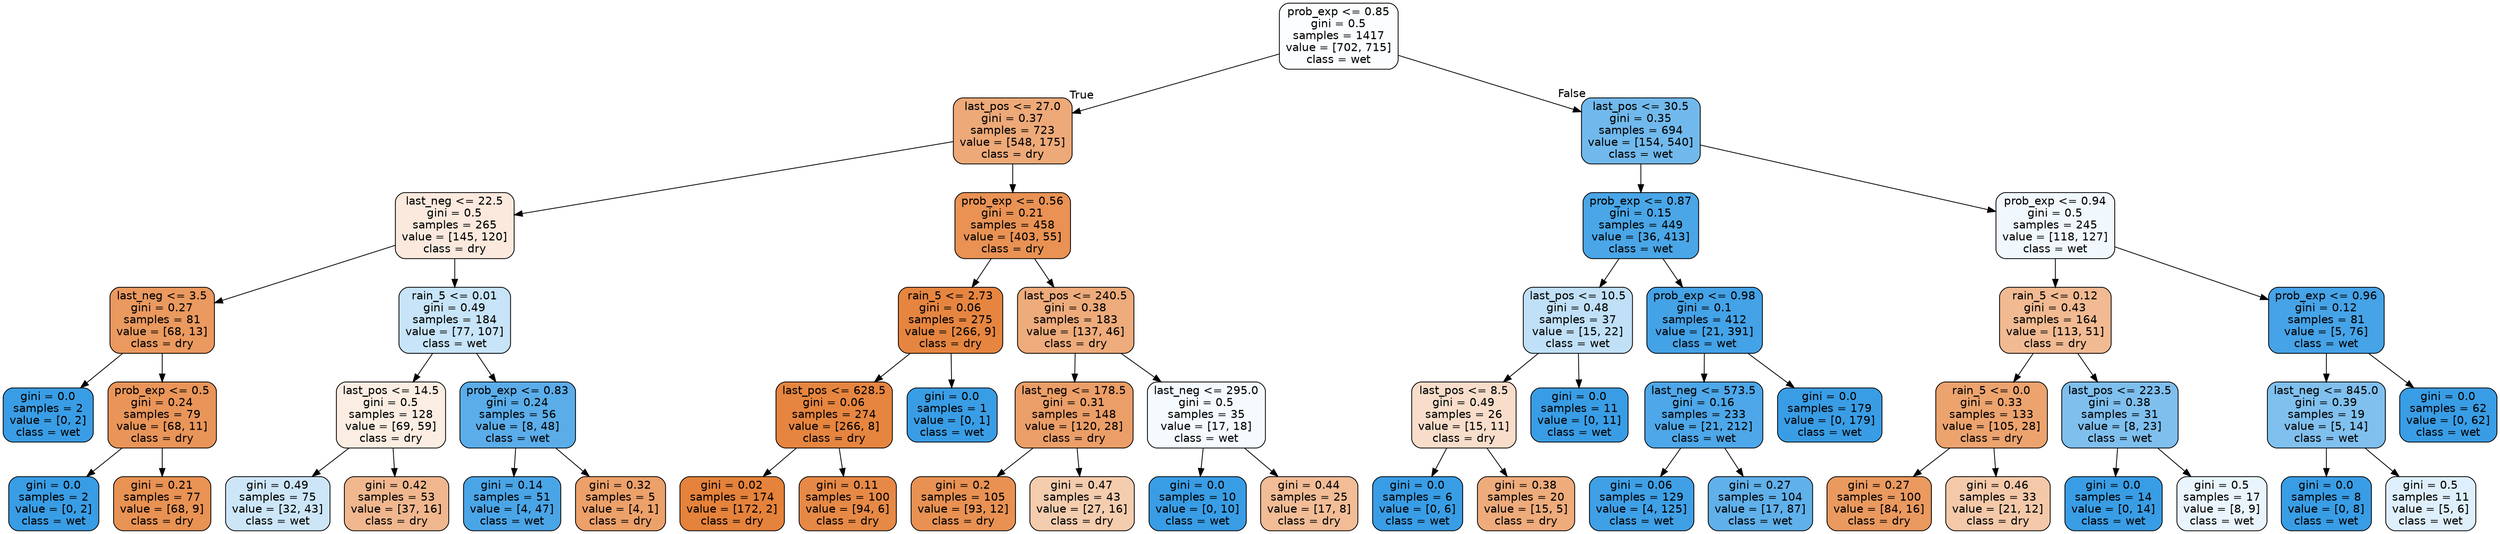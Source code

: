 digraph Tree {
node [shape=box, style="filled, rounded", color="black", fontname=helvetica] ;
edge [fontname=helvetica] ;
0 [label="prob_exp <= 0.85\ngini = 0.5\nsamples = 1417\nvalue = [702, 715]\nclass = wet", fillcolor="#fbfdff"] ;
1 [label="last_pos <= 27.0\ngini = 0.37\nsamples = 723\nvalue = [548, 175]\nclass = dry", fillcolor="#eda978"] ;
0 -> 1 [labeldistance=2.5, labelangle=45, headlabel="True"] ;
2 [label="last_neg <= 22.5\ngini = 0.5\nsamples = 265\nvalue = [145, 120]\nclass = dry", fillcolor="#fbe9dd"] ;
1 -> 2 ;
3 [label="last_neg <= 3.5\ngini = 0.27\nsamples = 81\nvalue = [68, 13]\nclass = dry", fillcolor="#ea995f"] ;
2 -> 3 ;
4 [label="gini = 0.0\nsamples = 2\nvalue = [0, 2]\nclass = wet", fillcolor="#399de5"] ;
3 -> 4 ;
5 [label="prob_exp <= 0.5\ngini = 0.24\nsamples = 79\nvalue = [68, 11]\nclass = dry", fillcolor="#e99559"] ;
3 -> 5 ;
6 [label="gini = 0.0\nsamples = 2\nvalue = [0, 2]\nclass = wet", fillcolor="#399de5"] ;
5 -> 6 ;
7 [label="gini = 0.21\nsamples = 77\nvalue = [68, 9]\nclass = dry", fillcolor="#e89253"] ;
5 -> 7 ;
8 [label="rain_5 <= 0.01\ngini = 0.49\nsamples = 184\nvalue = [77, 107]\nclass = wet", fillcolor="#c7e4f8"] ;
2 -> 8 ;
9 [label="last_pos <= 14.5\ngini = 0.5\nsamples = 128\nvalue = [69, 59]\nclass = dry", fillcolor="#fbede2"] ;
8 -> 9 ;
10 [label="gini = 0.49\nsamples = 75\nvalue = [32, 43]\nclass = wet", fillcolor="#cce6f8"] ;
9 -> 10 ;
11 [label="gini = 0.42\nsamples = 53\nvalue = [37, 16]\nclass = dry", fillcolor="#f0b78f"] ;
9 -> 11 ;
12 [label="prob_exp <= 0.83\ngini = 0.24\nsamples = 56\nvalue = [8, 48]\nclass = wet", fillcolor="#5aade9"] ;
8 -> 12 ;
13 [label="gini = 0.14\nsamples = 51\nvalue = [4, 47]\nclass = wet", fillcolor="#4aa5e7"] ;
12 -> 13 ;
14 [label="gini = 0.32\nsamples = 5\nvalue = [4, 1]\nclass = dry", fillcolor="#eca06a"] ;
12 -> 14 ;
15 [label="prob_exp <= 0.56\ngini = 0.21\nsamples = 458\nvalue = [403, 55]\nclass = dry", fillcolor="#e99254"] ;
1 -> 15 ;
16 [label="rain_5 <= 2.73\ngini = 0.06\nsamples = 275\nvalue = [266, 9]\nclass = dry", fillcolor="#e68540"] ;
15 -> 16 ;
17 [label="last_pos <= 628.5\ngini = 0.06\nsamples = 274\nvalue = [266, 8]\nclass = dry", fillcolor="#e6853f"] ;
16 -> 17 ;
18 [label="gini = 0.02\nsamples = 174\nvalue = [172, 2]\nclass = dry", fillcolor="#e5823b"] ;
17 -> 18 ;
19 [label="gini = 0.11\nsamples = 100\nvalue = [94, 6]\nclass = dry", fillcolor="#e78946"] ;
17 -> 19 ;
20 [label="gini = 0.0\nsamples = 1\nvalue = [0, 1]\nclass = wet", fillcolor="#399de5"] ;
16 -> 20 ;
21 [label="last_pos <= 240.5\ngini = 0.38\nsamples = 183\nvalue = [137, 46]\nclass = dry", fillcolor="#eeab7b"] ;
15 -> 21 ;
22 [label="last_neg <= 178.5\ngini = 0.31\nsamples = 148\nvalue = [120, 28]\nclass = dry", fillcolor="#eb9e67"] ;
21 -> 22 ;
23 [label="gini = 0.2\nsamples = 105\nvalue = [93, 12]\nclass = dry", fillcolor="#e89153"] ;
22 -> 23 ;
24 [label="gini = 0.47\nsamples = 43\nvalue = [27, 16]\nclass = dry", fillcolor="#f4ccae"] ;
22 -> 24 ;
25 [label="last_neg <= 295.0\ngini = 0.5\nsamples = 35\nvalue = [17, 18]\nclass = wet", fillcolor="#f4fafe"] ;
21 -> 25 ;
26 [label="gini = 0.0\nsamples = 10\nvalue = [0, 10]\nclass = wet", fillcolor="#399de5"] ;
25 -> 26 ;
27 [label="gini = 0.44\nsamples = 25\nvalue = [17, 8]\nclass = dry", fillcolor="#f1bc96"] ;
25 -> 27 ;
28 [label="last_pos <= 30.5\ngini = 0.35\nsamples = 694\nvalue = [154, 540]\nclass = wet", fillcolor="#71b9ec"] ;
0 -> 28 [labeldistance=2.5, labelangle=-45, headlabel="False"] ;
29 [label="prob_exp <= 0.87\ngini = 0.15\nsamples = 449\nvalue = [36, 413]\nclass = wet", fillcolor="#4aa6e7"] ;
28 -> 29 ;
30 [label="last_pos <= 10.5\ngini = 0.48\nsamples = 37\nvalue = [15, 22]\nclass = wet", fillcolor="#c0e0f7"] ;
29 -> 30 ;
31 [label="last_pos <= 8.5\ngini = 0.49\nsamples = 26\nvalue = [15, 11]\nclass = dry", fillcolor="#f8ddca"] ;
30 -> 31 ;
32 [label="gini = 0.0\nsamples = 6\nvalue = [0, 6]\nclass = wet", fillcolor="#399de5"] ;
31 -> 32 ;
33 [label="gini = 0.38\nsamples = 20\nvalue = [15, 5]\nclass = dry", fillcolor="#eeab7b"] ;
31 -> 33 ;
34 [label="gini = 0.0\nsamples = 11\nvalue = [0, 11]\nclass = wet", fillcolor="#399de5"] ;
30 -> 34 ;
35 [label="prob_exp <= 0.98\ngini = 0.1\nsamples = 412\nvalue = [21, 391]\nclass = wet", fillcolor="#44a2e6"] ;
29 -> 35 ;
36 [label="last_neg <= 573.5\ngini = 0.16\nsamples = 233\nvalue = [21, 212]\nclass = wet", fillcolor="#4da7e8"] ;
35 -> 36 ;
37 [label="gini = 0.06\nsamples = 129\nvalue = [4, 125]\nclass = wet", fillcolor="#3fa0e6"] ;
36 -> 37 ;
38 [label="gini = 0.27\nsamples = 104\nvalue = [17, 87]\nclass = wet", fillcolor="#60b0ea"] ;
36 -> 38 ;
39 [label="gini = 0.0\nsamples = 179\nvalue = [0, 179]\nclass = wet", fillcolor="#399de5"] ;
35 -> 39 ;
40 [label="prob_exp <= 0.94\ngini = 0.5\nsamples = 245\nvalue = [118, 127]\nclass = wet", fillcolor="#f1f8fd"] ;
28 -> 40 ;
41 [label="rain_5 <= 0.12\ngini = 0.43\nsamples = 164\nvalue = [113, 51]\nclass = dry", fillcolor="#f1ba92"] ;
40 -> 41 ;
42 [label="rain_5 <= 0.0\ngini = 0.33\nsamples = 133\nvalue = [105, 28]\nclass = dry", fillcolor="#eca36e"] ;
41 -> 42 ;
43 [label="gini = 0.27\nsamples = 100\nvalue = [84, 16]\nclass = dry", fillcolor="#ea995f"] ;
42 -> 43 ;
44 [label="gini = 0.46\nsamples = 33\nvalue = [21, 12]\nclass = dry", fillcolor="#f4c9aa"] ;
42 -> 44 ;
45 [label="last_pos <= 223.5\ngini = 0.38\nsamples = 31\nvalue = [8, 23]\nclass = wet", fillcolor="#7ebfee"] ;
41 -> 45 ;
46 [label="gini = 0.0\nsamples = 14\nvalue = [0, 14]\nclass = wet", fillcolor="#399de5"] ;
45 -> 46 ;
47 [label="gini = 0.5\nsamples = 17\nvalue = [8, 9]\nclass = wet", fillcolor="#e9f4fc"] ;
45 -> 47 ;
48 [label="prob_exp <= 0.96\ngini = 0.12\nsamples = 81\nvalue = [5, 76]\nclass = wet", fillcolor="#46a3e7"] ;
40 -> 48 ;
49 [label="last_neg <= 845.0\ngini = 0.39\nsamples = 19\nvalue = [5, 14]\nclass = wet", fillcolor="#80c0ee"] ;
48 -> 49 ;
50 [label="gini = 0.0\nsamples = 8\nvalue = [0, 8]\nclass = wet", fillcolor="#399de5"] ;
49 -> 50 ;
51 [label="gini = 0.5\nsamples = 11\nvalue = [5, 6]\nclass = wet", fillcolor="#deeffb"] ;
49 -> 51 ;
52 [label="gini = 0.0\nsamples = 62\nvalue = [0, 62]\nclass = wet", fillcolor="#399de5"] ;
48 -> 52 ;
}